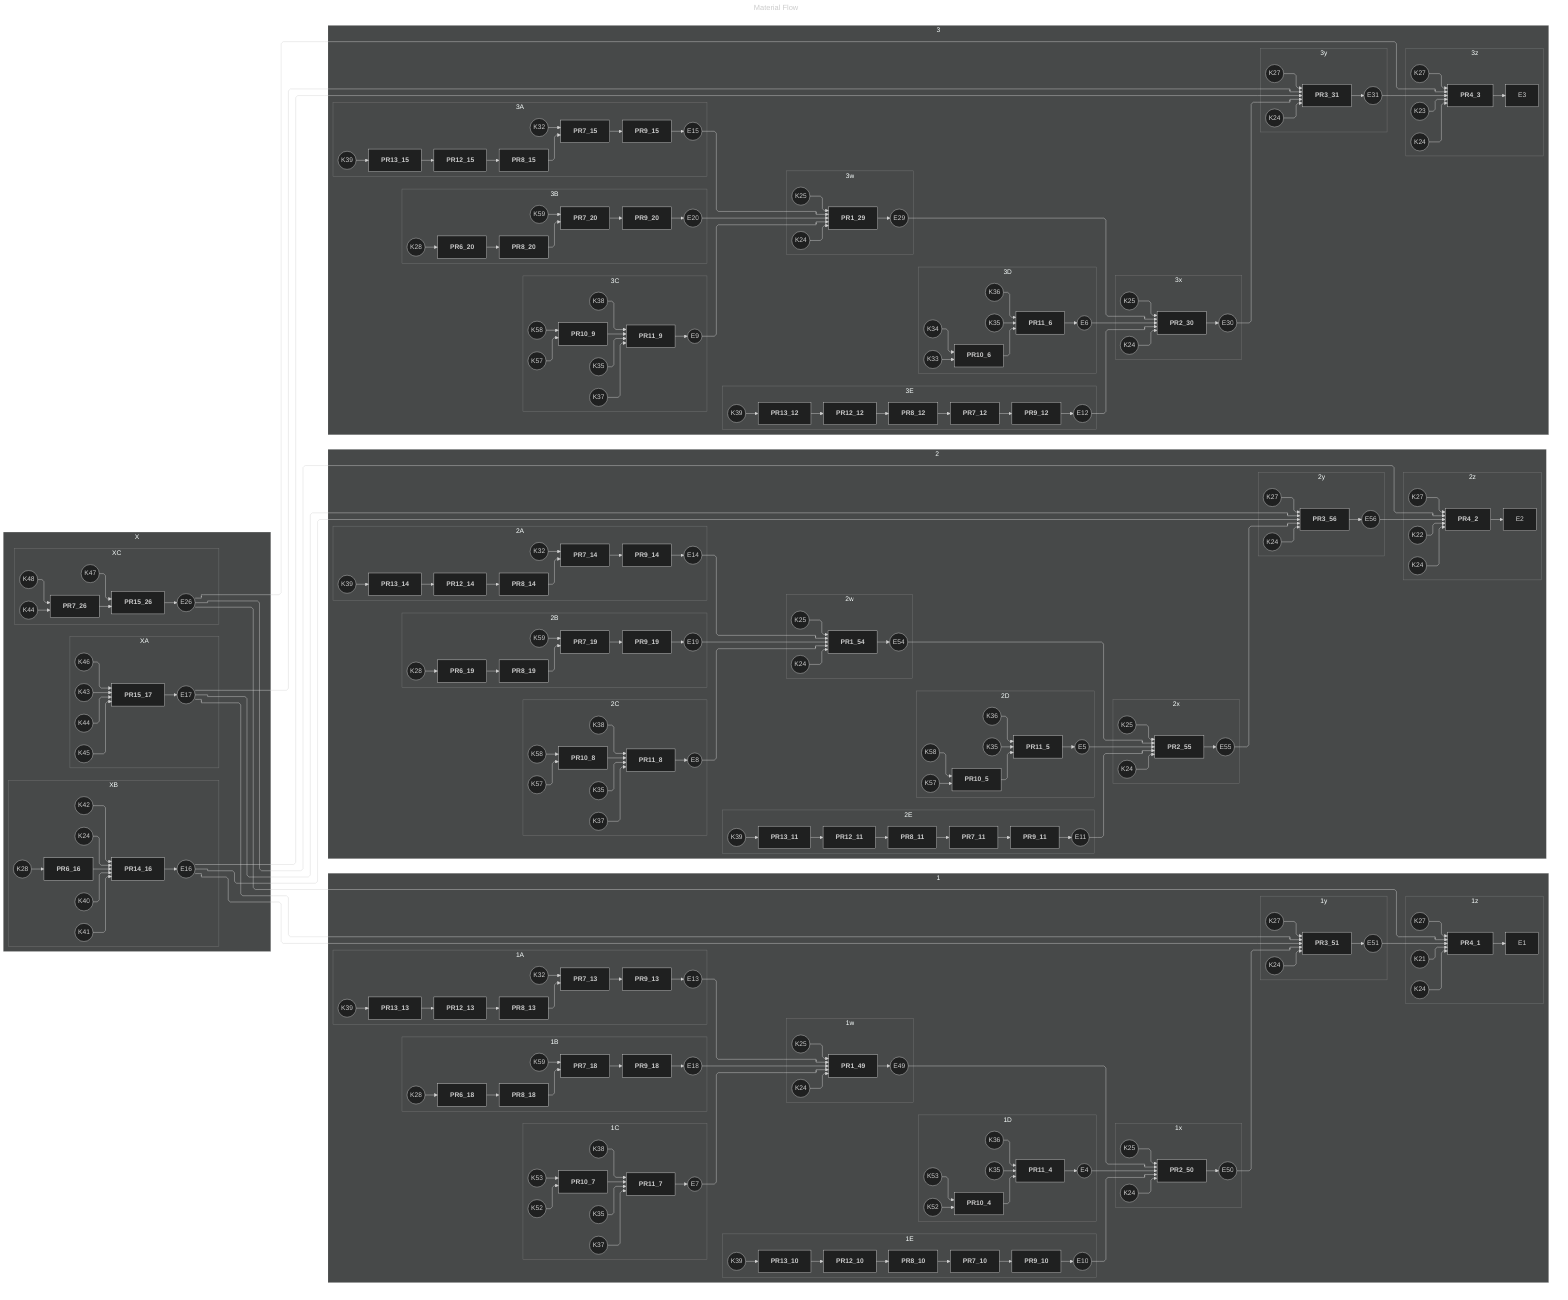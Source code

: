 ---
config:
  flowchart:
    curve: linear
    defaultRenderer: elk
  theme: dark
  themeVariables:
    darkMode: true
title: Material Flow

---

flowchart LR
    subgraph X
    direction TB
        subgraph XA
        direction TB
            PR15_17["<b>PR15_17</b>"]
            K43_0((K43))
            K43_0 --> PR15_17
            K44_0((K44))
            K44_0 --> PR15_17
            K45_0((K45))
            K45_0 --> PR15_17
            K46_0((K46))
            K46_0 --> PR15_17
            PR15_17 --> E17
        end
        subgraph XB
        direction TB
            PR14_16["<b>PR14_16</b>"]
            K24_0((K24))
            K24_0 --> PR14_16
            PR6_16 --> PR14_16
            K40_0((K40))
            K40_0 --> PR14_16
            K41_0((K41))
            K41_0 --> PR14_16
            K42_0((K42))
            K42_0 --> PR14_16
            PR14_16 --> E16
            PR6_16["<b>PR6_16</b>"]
            K28_0((K28))
            K28_0 --> PR6_16
        end
        subgraph XC
        direction TB
            PR15_26["<b>PR15_26</b>"]
            PR7_26 --> PR15_26
            K47_0((K47))
            K47_0 --> PR15_26
            PR15_26 --> E26
            PR7_26["<b>PR7_26</b>"]
            K44_1((K44))
            K44_1 --> PR7_26
            K48_0((K48))
            K48_0 --> PR7_26
        end
    end
    subgraph 1
    direction TB
        subgraph 1A
        direction TB
            PR9_13["<b>PR9_13</b>"]
            PR7_13 --> PR9_13
            PR9_13 --> E13
            PR13_13["<b>PR13_13</b>"]
            K39_0((K39))
            K39_0 --> PR13_13
            PR8_13["<b>PR8_13</b>"]
            PR12_13 --> PR8_13
            PR12_13["<b>PR12_13</b>"]
            PR13_13 --> PR12_13
            PR7_13["<b>PR7_13</b>"]
            PR8_13 --> PR7_13
            K32_0((K32))
            K32_0 --> PR7_13
        end
        subgraph 1B
        direction TB
            PR9_18["<b>PR9_18</b>"]
            PR7_18 --> PR9_18
            PR9_18 --> E18
            PR8_18["<b>PR8_18</b>"]
            PR6_18 --> PR8_18
            PR6_18["<b>PR6_18</b>"]
            K28_1((K28))
            K28_1 --> PR6_18
            PR7_18["<b>PR7_18</b>"]
            PR8_18 --> PR7_18
            K59_0((K59))
            K59_0 --> PR7_18
        end
        subgraph 1C
        direction TB
            PR11_7["<b>PR11_7</b>"]
            PR10_7 --> PR11_7
            K35_0((K35))
            K35_0 --> PR11_7
            K37_0((K37))
            K37_0 --> PR11_7
            K38_0((K38))
            K38_0 --> PR11_7
            PR11_7 --> E7
            PR10_7["<b>PR10_7</b>"]
            K52_0((K52))
            K52_0 --> PR10_7
            K53_0((K53))
            K53_0 --> PR10_7
        end
        subgraph 1D
        direction TB
            PR10_4["<b>PR10_4</b>"]
            K52_1((K52))
            K52_1 --> PR10_4
            K53_1((K53))
            K53_1 --> PR10_4
            PR11_4["<b>PR11_4</b>"]
            PR10_4 --> PR11_4
            K35_1((K35))
            K35_1 --> PR11_4
            K36_0((K36))
            K36_0 --> PR11_4
            PR11_4 --> E4
        end
        subgraph 1E
        direction TB
            PR8_10["<b>PR8_10</b>"]
            PR12_10 --> PR8_10
            PR7_10["<b>PR7_10</b>"]
            PR8_10 --> PR7_10
            PR13_10["<b>PR13_10</b>"]
            K39_1((K39))
            K39_1 --> PR13_10
            PR12_10["<b>PR12_10</b>"]
            PR13_10 --> PR12_10
            PR9_10["<b>PR9_10</b>"]
            PR7_10 --> PR9_10
            PR9_10 --> E10
        end
        subgraph 1w
        direction TB
            PR1_49["<b>PR1_49</b>"]
            K24_1((K24))
            K24_1 --> PR1_49
            K25_0((K25))
            K25_0 --> PR1_49
            E13((E13))
            E13 --> PR1_49
            E18((E18))
            E18 --> PR1_49
            E7((E7))
            E7 --> PR1_49
            PR1_49 --> E49
        end
        subgraph 1x
        direction TB
            PR2_50["<b>PR2_50</b>"]
            E49((E49))
            E49 --> PR2_50
            E4((E4))
            E4 --> PR2_50
            E10((E10))
            E10 --> PR2_50
            K24_2((K24))
            K24_2 --> PR2_50
            K25_1((K25))
            K25_1 --> PR2_50
            PR2_50 --> E50
        end
        subgraph 1y
        direction TB
            PR3_51["<b>PR3_51</b>"]
            E17((E17))
            E17 --> PR3_51
            E16((E16))
            E16 --> PR3_51
            E50((E50))
            E50 --> PR3_51
            K24_3((K24))
            K24_3 --> PR3_51
            K27_0((K27))
            K27_0 --> PR3_51
            PR3_51 --> E51
        end
        subgraph 1z
        direction TB
            PR4_1["<b>PR4_1</b>"]
            E26((E26))
            E26 --> PR4_1
            E51((E51))
            E51 --> PR4_1
            K21_0((K21))
            K21_0 --> PR4_1
            K24_4((K24))
            K24_4 --> PR4_1
            K27_1((K27))
            K27_1 --> PR4_1
            PR4_1 --> E1
        end
    end
    subgraph 2
    direction TB
        subgraph 2A
        direction TB
            PR7_14["<b>PR7_14</b>"]
            PR8_14 --> PR7_14
            K32_1((K32))
            K32_1 --> PR7_14
            PR8_14["<b>PR8_14</b>"]
            PR12_14 --> PR8_14
            PR13_14["<b>PR13_14</b>"]
            K39_2((K39))
            K39_2 --> PR13_14
            PR9_14["<b>PR9_14</b>"]
            PR7_14 --> PR9_14
            PR9_14 --> E14
            PR12_14["<b>PR12_14</b>"]
            PR13_14 --> PR12_14
        end
        subgraph 2B
        direction TB
            PR9_19["<b>PR9_19</b>"]
            PR7_19 --> PR9_19
            PR9_19 --> E19
            PR6_19["<b>PR6_19</b>"]
            K28_2((K28))
            K28_2 --> PR6_19
            PR7_19["<b>PR7_19</b>"]
            PR8_19 --> PR7_19
            K59_1((K59))
            K59_1 --> PR7_19
            PR8_19["<b>PR8_19</b>"]
            PR6_19 --> PR8_19
        end
        subgraph 2C
        direction TB
            PR11_8["<b>PR11_8</b>"]
            PR10_8 --> PR11_8
            K35_2((K35))
            K35_2 --> PR11_8
            K37_1((K37))
            K37_1 --> PR11_8
            K38_1((K38))
            K38_1 --> PR11_8
            PR11_8 --> E8
            PR10_8["<b>PR10_8</b>"]
            K57_0((K57))
            K57_0 --> PR10_8
            K58_0((K58))
            K58_0 --> PR10_8
        end
        subgraph 2D
        direction TB
            PR10_5["<b>PR10_5</b>"]
            K57_1((K57))
            K57_1 --> PR10_5
            K58_1((K58))
            K58_1 --> PR10_5
            PR11_5["<b>PR11_5</b>"]
            PR10_5 --> PR11_5
            K35_3((K35))
            K35_3 --> PR11_5
            K36_1((K36))
            K36_1 --> PR11_5
            PR11_5 --> E5
        end
        subgraph 2E
        direction TB
            PR8_11["<b>PR8_11</b>"]
            PR12_11 --> PR8_11
            PR12_11["<b>PR12_11</b>"]
            PR13_11 --> PR12_11
            PR13_11["<b>PR13_11</b>"]
            K39_3((K39))
            K39_3 --> PR13_11
            PR7_11["<b>PR7_11</b>"]
            PR8_11 --> PR7_11
            PR9_11["<b>PR9_11</b>"]
            PR7_11 --> PR9_11
            PR9_11 --> E11
        end
        subgraph 2w
        direction TB
            PR1_54["<b>PR1_54</b>"]
            K24_5((K24))
            K24_5 --> PR1_54
            K25_2((K25))
            K25_2 --> PR1_54
            E14((E14))
            E14 --> PR1_54
            E19((E19))
            E19 --> PR1_54
            E8((E8))
            E8 --> PR1_54
            PR1_54 --> E54
        end
        subgraph 2x
        direction TB
            PR2_55["<b>PR2_55</b>"]
            E54((E54))
            E54 --> PR2_55
            E5((E5))
            E5 --> PR2_55
            E11((E11))
            E11 --> PR2_55
            K24_6((K24))
            K24_6 --> PR2_55
            K25_3((K25))
            K25_3 --> PR2_55
            PR2_55 --> E55
        end
        subgraph 2y
        direction TB
            PR3_56["<b>PR3_56</b>"]
            E17((E17))
            E17 --> PR3_56
            E16((E16))
            E16 --> PR3_56
            E55((E55))
            E55 --> PR3_56
            K24_7((K24))
            K24_7 --> PR3_56
            K27_2((K27))
            K27_2 --> PR3_56
            PR3_56 --> E56
        end
        subgraph 2z
        direction TB
            PR4_2["<b>PR4_2</b>"]
            E26((E26))
            E26 --> PR4_2
            E56((E56))
            E56 --> PR4_2
            K22_0((K22))
            K22_0 --> PR4_2
            K24_8((K24))
            K24_8 --> PR4_2
            K27_3((K27))
            K27_3 --> PR4_2
            PR4_2 --> E2
        end
    end
    subgraph 3
    direction TB
        subgraph 3A
        direction TB
            PR13_15["<b>PR13_15</b>"]
            K39_4((K39))
            K39_4 --> PR13_15
            PR9_15["<b>PR9_15</b>"]
            PR7_15 --> PR9_15
            PR9_15 --> E15
            PR12_15["<b>PR12_15</b>"]
            PR13_15 --> PR12_15
            PR8_15["<b>PR8_15</b>"]
            PR12_15 --> PR8_15
            PR7_15["<b>PR7_15</b>"]
            PR8_15 --> PR7_15
            K32_2((K32))
            K32_2 --> PR7_15
        end
        subgraph 3B
        direction TB
            PR9_20["<b>PR9_20</b>"]
            PR7_20 --> PR9_20
            PR9_20 --> E20
            PR7_20["<b>PR7_20</b>"]
            PR8_20 --> PR7_20
            K59_2((K59))
            K59_2 --> PR7_20
            PR8_20["<b>PR8_20</b>"]
            PR6_20 --> PR8_20
            PR6_20["<b>PR6_20</b>"]
            K28_3((K28))
            K28_3 --> PR6_20
        end
        subgraph 3C
        direction TB
            PR11_9["<b>PR11_9</b>"]
            PR10_9 --> PR11_9
            K35_4((K35))
            K35_4 --> PR11_9
            K37_2((K37))
            K37_2 --> PR11_9
            K38_2((K38))
            K38_2 --> PR11_9
            PR11_9 --> E9
            PR10_9["<b>PR10_9</b>"]
            K57_2((K57))
            K57_2 --> PR10_9
            K58_2((K58))
            K58_2 --> PR10_9
        end
        subgraph 3D
        direction TB
            PR11_6["<b>PR11_6</b>"]
            PR10_6 --> PR11_6
            K35_5((K35))
            K35_5 --> PR11_6
            K36_2((K36))
            K36_2 --> PR11_6
            PR11_6 --> E6
            PR10_6["<b>PR10_6</b>"]
            K33_0((K33))
            K33_0 --> PR10_6
            K34_0((K34))
            K34_0 --> PR10_6
        end
        subgraph 3E
        direction TB
            PR8_12["<b>PR8_12</b>"]
            PR12_12 --> PR8_12
            PR13_12["<b>PR13_12</b>"]
            K39_5((K39))
            K39_5 --> PR13_12
            PR12_12["<b>PR12_12</b>"]
            PR13_12 --> PR12_12
            PR9_12["<b>PR9_12</b>"]
            PR7_12 --> PR9_12
            PR9_12 --> E12
            PR7_12["<b>PR7_12</b>"]
            PR8_12 --> PR7_12
        end
        subgraph 3w
        direction TB
            PR1_29["<b>PR1_29</b>"]
            K24_9((K24))
            K24_9 --> PR1_29
            K25_4((K25))
            K25_4 --> PR1_29
            E15((E15))
            E15 --> PR1_29
            E20((E20))
            E20 --> PR1_29
            E9((E9))
            E9 --> PR1_29
            PR1_29 --> E29
        end
        subgraph 3x
        direction TB
            PR2_30["<b>PR2_30</b>"]
            E29((E29))
            E29 --> PR2_30
            E6((E6))
            E6 --> PR2_30
            E12((E12))
            E12 --> PR2_30
            K24_10((K24))
            K24_10 --> PR2_30
            K25_5((K25))
            K25_5 --> PR2_30
            PR2_30 --> E30
        end
        subgraph 3y
        direction TB
            PR3_31["<b>PR3_31</b>"]
            E17((E17))
            E17 --> PR3_31
            E16((E16))
            E16 --> PR3_31
            E30((E30))
            E30 --> PR3_31
            K24_11((K24))
            K24_11 --> PR3_31
            K27_4((K27))
            K27_4 --> PR3_31
            PR3_31 --> E31
        end
        subgraph 3z
        direction TB
            PR4_3["<b>PR4_3</b>"]
            E26((E26))
            E26 --> PR4_3
            E31((E31))
            E31 --> PR4_3
            K23_0((K23))
            K23_0 --> PR4_3
            K24_12((K24))
            K24_12 --> PR4_3
            K27_5((K27))
            K27_5 --> PR4_3
            PR4_3 --> E3
        end
    end

PR15_17:::PR
K43_0:::K
K44_0:::K
K45_0:::K
K46_0:::K
PR14_16:::PR
K24_0:::K
K40_0:::K
K41_0:::K
K42_0:::K
PR6_16:::PR
K28_0:::K
PR15_26:::PR
K47_0:::K
PR7_26:::PR
K44_1:::K
K48_0:::K
PR9_13:::PR
PR13_13:::PR
K39_0:::K
PR8_13:::PR
PR12_13:::PR
PR7_13:::PR
K32_0:::K
PR9_18:::PR
PR8_18:::PR
PR6_18:::PR
K28_1:::K
PR7_18:::PR
K59_0:::K
PR11_7:::PR
K35_0:::K
K37_0:::K
K38_0:::K
PR10_7:::PR
K52_0:::K
K53_0:::K
PR10_4:::PR
K52_1:::K
K53_1:::K
PR11_4:::PR
K35_1:::K
K36_0:::K
PR8_10:::PR
PR7_10:::PR
PR13_10:::PR
K39_1:::K
PR12_10:::PR
PR9_10:::PR
PR1_49:::PR
K24_1:::K
K25_0:::K
E13:::E
E18:::E
E7:::E
PR2_50:::PR
E49:::E
E4:::E
E10:::E
K24_2:::K
K25_1:::K
PR3_51:::PR
E17:::E
E16:::E
E50:::E
K24_3:::K
K27_0:::K
PR4_1:::PR
E26:::E
E51:::E
K21_0:::K
K24_4:::K
K27_1:::K
PR7_14:::PR
K32_1:::K
PR8_14:::PR
PR13_14:::PR
K39_2:::K
PR9_14:::PR
PR12_14:::PR
PR9_19:::PR
PR6_19:::PR
K28_2:::K
PR7_19:::PR
K59_1:::K
PR8_19:::PR
PR11_8:::PR
K35_2:::K
K37_1:::K
K38_1:::K
PR10_8:::PR
K57_0:::K
K58_0:::K
PR10_5:::PR
K57_1:::K
K58_1:::K
PR11_5:::PR
K35_3:::K
K36_1:::K
PR8_11:::PR
PR12_11:::PR
PR13_11:::PR
K39_3:::K
PR7_11:::PR
PR9_11:::PR
PR1_54:::PR
K24_5:::K
K25_2:::K
E14:::E
E19:::E
E8:::E
PR2_55:::PR
E54:::E
E5:::E
E11:::E
K24_6:::K
K25_3:::K
PR3_56:::PR
E17:::E
E16:::E
E55:::E
K24_7:::K
K27_2:::K
PR4_2:::PR
E26:::E
E56:::E
K22_0:::K
K24_8:::K
K27_3:::K
PR13_15:::PR
K39_4:::K
PR9_15:::PR
PR12_15:::PR
PR8_15:::PR
PR7_15:::PR
K32_2:::K
PR9_20:::PR
PR7_20:::PR
K59_2:::K
PR8_20:::PR
PR6_20:::PR
K28_3:::K
PR11_9:::PR
K35_4:::K
K37_2:::K
K38_2:::K
PR10_9:::PR
K57_2:::K
K58_2:::K
PR11_6:::PR
K35_5:::K
K36_2:::K
PR10_6:::PR
K33_0:::K
K34_0:::K
PR8_12:::PR
PR13_12:::PR
K39_5:::K
PR12_12:::PR
PR9_12:::PR
PR7_12:::PR
PR1_29:::PR
K24_9:::K
K25_4:::K
E15:::E
E20:::E
E9:::E
PR2_30:::PR
E29:::E
E6:::E
E12:::E
K24_10:::K
K25_5:::K
PR3_31:::PR
E17:::E
E16:::E
E30:::E
K24_11:::K
K27_4:::K
PR4_3:::PR
E26:::E
E31:::E
K23_0:::K
K24_12:::K
K27_5:::K